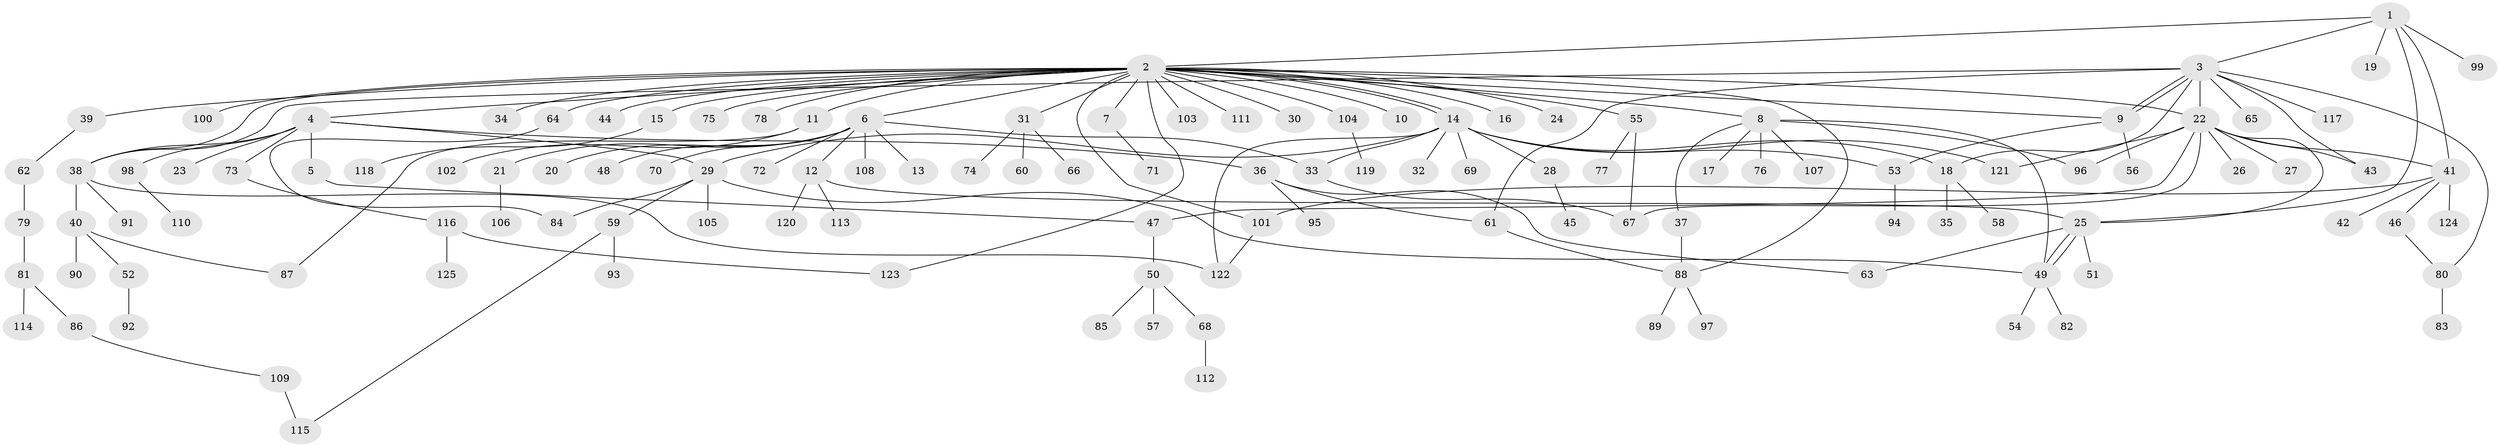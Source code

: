 // coarse degree distribution, {5: 0.02197802197802198, 33: 0.01098901098901099, 8: 0.01098901098901099, 12: 0.01098901098901099, 3: 0.10989010989010989, 9: 0.02197802197802198, 1: 0.5384615384615384, 6: 0.02197802197802198, 10: 0.02197802197802198, 2: 0.18681318681318682, 4: 0.04395604395604396}
// Generated by graph-tools (version 1.1) at 2025/41/03/06/25 10:41:49]
// undirected, 125 vertices, 158 edges
graph export_dot {
graph [start="1"]
  node [color=gray90,style=filled];
  1;
  2;
  3;
  4;
  5;
  6;
  7;
  8;
  9;
  10;
  11;
  12;
  13;
  14;
  15;
  16;
  17;
  18;
  19;
  20;
  21;
  22;
  23;
  24;
  25;
  26;
  27;
  28;
  29;
  30;
  31;
  32;
  33;
  34;
  35;
  36;
  37;
  38;
  39;
  40;
  41;
  42;
  43;
  44;
  45;
  46;
  47;
  48;
  49;
  50;
  51;
  52;
  53;
  54;
  55;
  56;
  57;
  58;
  59;
  60;
  61;
  62;
  63;
  64;
  65;
  66;
  67;
  68;
  69;
  70;
  71;
  72;
  73;
  74;
  75;
  76;
  77;
  78;
  79;
  80;
  81;
  82;
  83;
  84;
  85;
  86;
  87;
  88;
  89;
  90;
  91;
  92;
  93;
  94;
  95;
  96;
  97;
  98;
  99;
  100;
  101;
  102;
  103;
  104;
  105;
  106;
  107;
  108;
  109;
  110;
  111;
  112;
  113;
  114;
  115;
  116;
  117;
  118;
  119;
  120;
  121;
  122;
  123;
  124;
  125;
  1 -- 2;
  1 -- 3;
  1 -- 19;
  1 -- 25;
  1 -- 41;
  1 -- 99;
  2 -- 4;
  2 -- 6;
  2 -- 7;
  2 -- 8;
  2 -- 9;
  2 -- 10;
  2 -- 11;
  2 -- 14;
  2 -- 14;
  2 -- 15;
  2 -- 16;
  2 -- 22;
  2 -- 24;
  2 -- 30;
  2 -- 31;
  2 -- 34;
  2 -- 38;
  2 -- 39;
  2 -- 44;
  2 -- 55;
  2 -- 64;
  2 -- 75;
  2 -- 78;
  2 -- 88;
  2 -- 100;
  2 -- 101;
  2 -- 103;
  2 -- 104;
  2 -- 111;
  2 -- 123;
  3 -- 9;
  3 -- 9;
  3 -- 18;
  3 -- 22;
  3 -- 38;
  3 -- 43;
  3 -- 61;
  3 -- 65;
  3 -- 80;
  3 -- 117;
  4 -- 5;
  4 -- 23;
  4 -- 29;
  4 -- 36;
  4 -- 38;
  4 -- 73;
  4 -- 98;
  5 -- 47;
  6 -- 12;
  6 -- 13;
  6 -- 20;
  6 -- 21;
  6 -- 33;
  6 -- 48;
  6 -- 70;
  6 -- 72;
  6 -- 108;
  7 -- 71;
  8 -- 17;
  8 -- 37;
  8 -- 49;
  8 -- 76;
  8 -- 96;
  8 -- 107;
  9 -- 53;
  9 -- 56;
  11 -- 87;
  11 -- 102;
  12 -- 25;
  12 -- 113;
  12 -- 120;
  14 -- 18;
  14 -- 28;
  14 -- 29;
  14 -- 32;
  14 -- 33;
  14 -- 53;
  14 -- 69;
  14 -- 121;
  14 -- 122;
  15 -- 118;
  18 -- 35;
  18 -- 58;
  21 -- 106;
  22 -- 25;
  22 -- 26;
  22 -- 27;
  22 -- 41;
  22 -- 43;
  22 -- 47;
  22 -- 67;
  22 -- 96;
  22 -- 121;
  25 -- 49;
  25 -- 49;
  25 -- 51;
  25 -- 63;
  28 -- 45;
  29 -- 49;
  29 -- 59;
  29 -- 84;
  29 -- 105;
  31 -- 60;
  31 -- 66;
  31 -- 74;
  33 -- 67;
  36 -- 61;
  36 -- 63;
  36 -- 95;
  37 -- 88;
  38 -- 40;
  38 -- 91;
  38 -- 122;
  39 -- 62;
  40 -- 52;
  40 -- 87;
  40 -- 90;
  41 -- 42;
  41 -- 46;
  41 -- 101;
  41 -- 124;
  46 -- 80;
  47 -- 50;
  49 -- 54;
  49 -- 82;
  50 -- 57;
  50 -- 68;
  50 -- 85;
  52 -- 92;
  53 -- 94;
  55 -- 67;
  55 -- 77;
  59 -- 93;
  59 -- 115;
  61 -- 88;
  62 -- 79;
  64 -- 84;
  68 -- 112;
  73 -- 116;
  79 -- 81;
  80 -- 83;
  81 -- 86;
  81 -- 114;
  86 -- 109;
  88 -- 89;
  88 -- 97;
  98 -- 110;
  101 -- 122;
  104 -- 119;
  109 -- 115;
  116 -- 123;
  116 -- 125;
}
